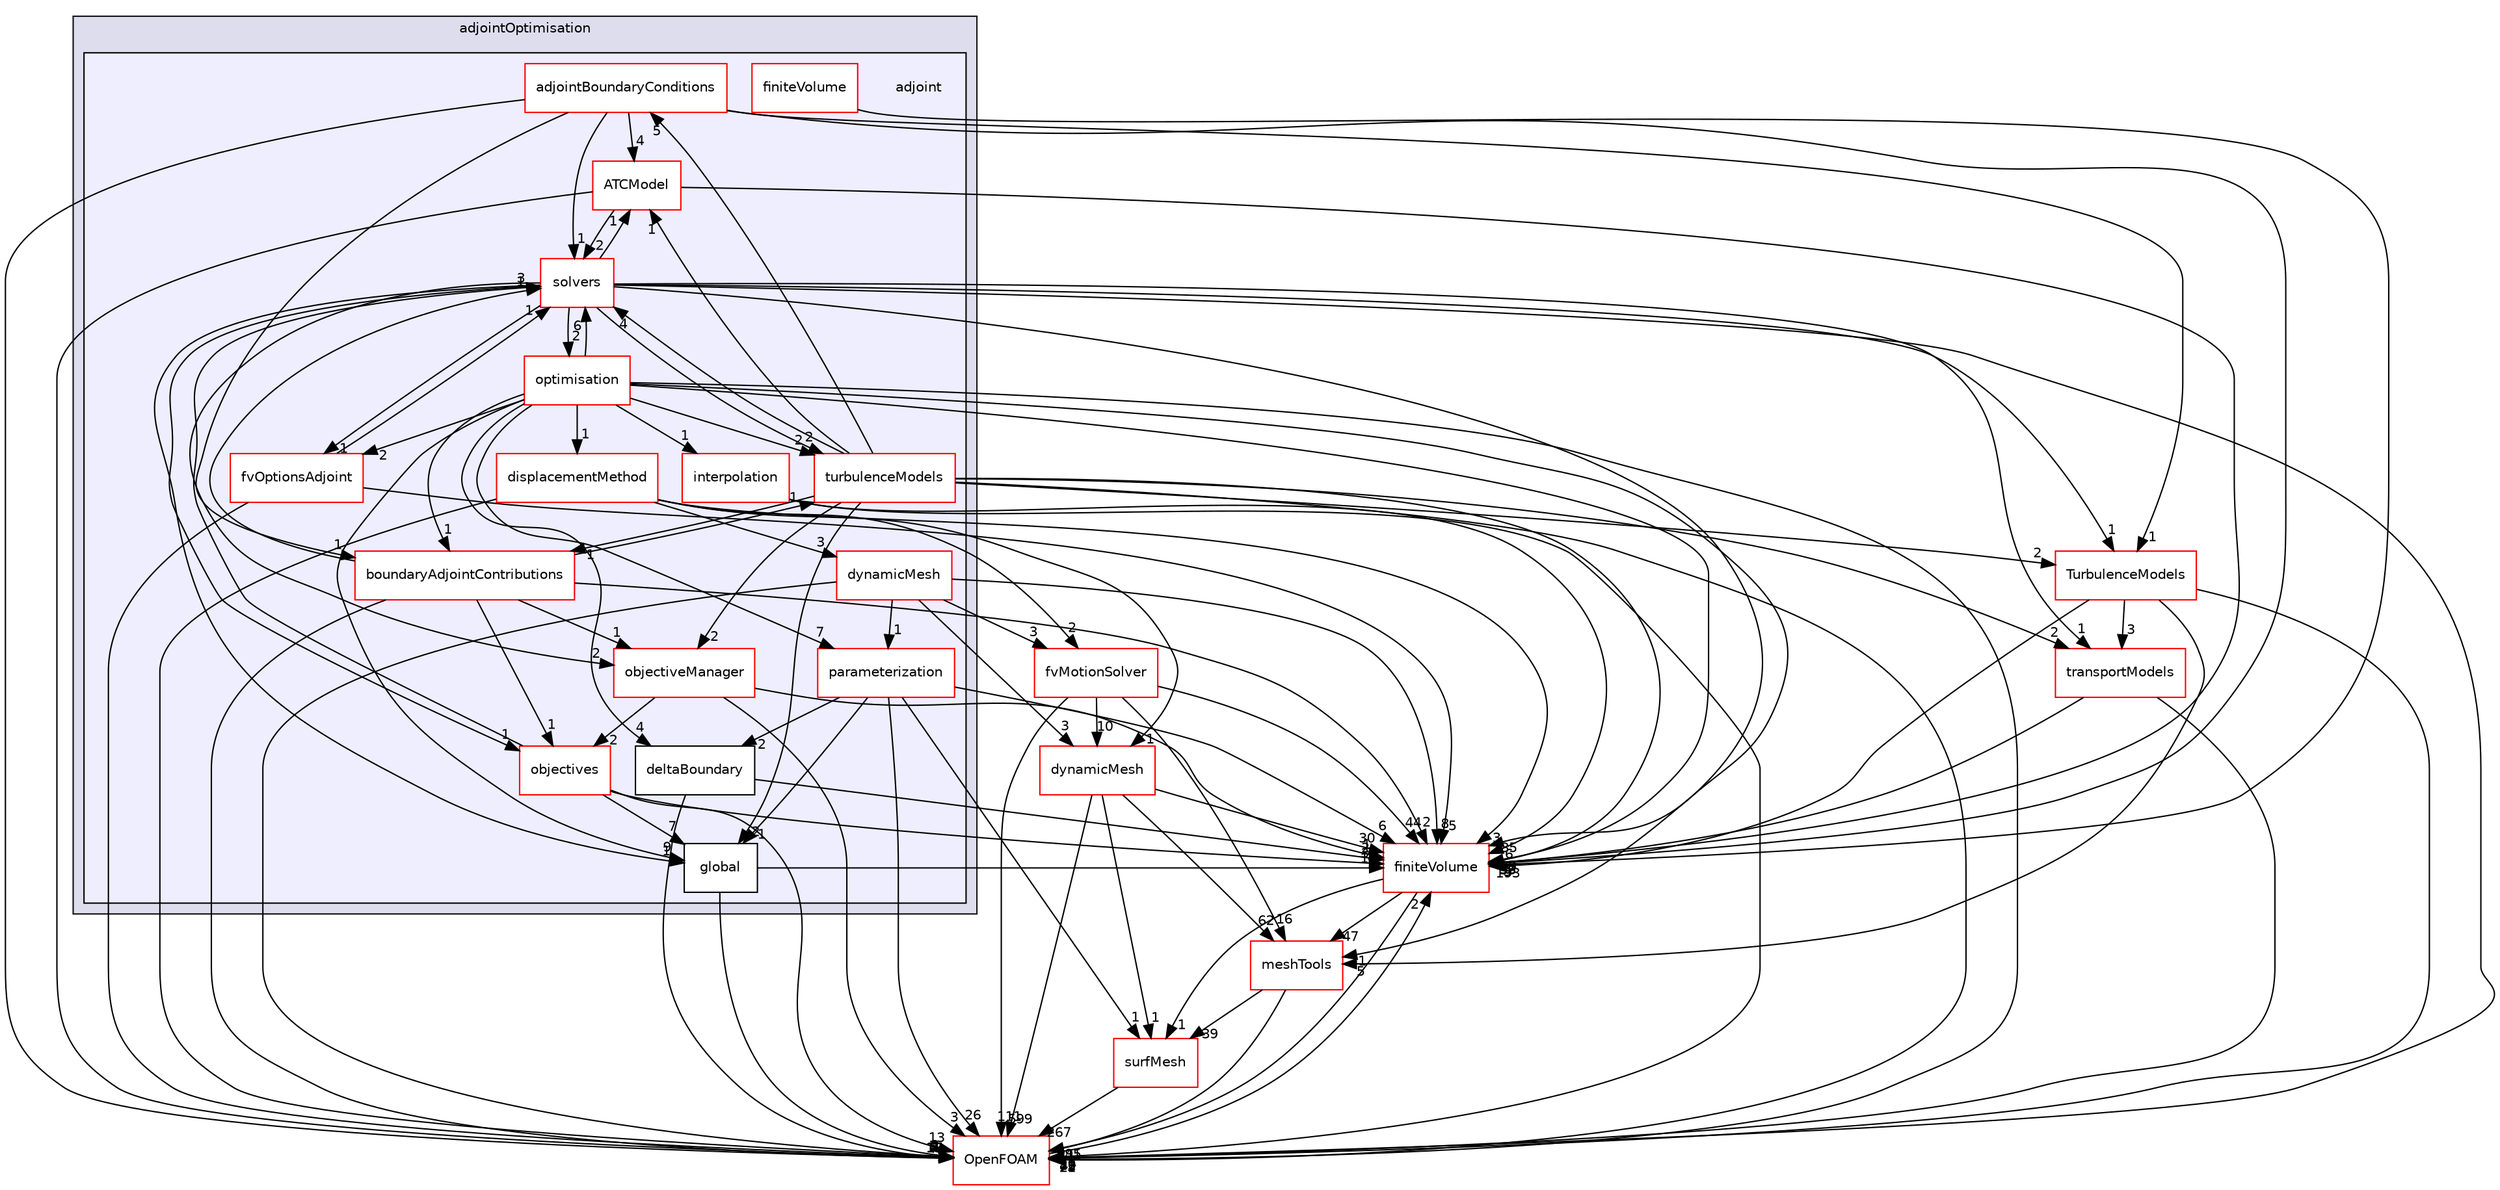 digraph "src/optimisation/adjointOptimisation/adjoint" {
  bgcolor=transparent;
  compound=true
  node [ fontsize="10", fontname="Helvetica"];
  edge [ labelfontsize="10", labelfontname="Helvetica"];
  subgraph clusterdir_c0c7e56fc8041791ad4af70bc1e1ba71 {
    graph [ bgcolor="#ddddee", pencolor="black", label="adjointOptimisation" fontname="Helvetica", fontsize="10", URL="dir_c0c7e56fc8041791ad4af70bc1e1ba71.html"]
  subgraph clusterdir_ec068ce9daa9333922b6d138eb1e178a {
    graph [ bgcolor="#eeeeff", pencolor="black", label="" URL="dir_ec068ce9daa9333922b6d138eb1e178a.html"];
    dir_ec068ce9daa9333922b6d138eb1e178a [shape=plaintext label="adjoint"];
    dir_1784f822592d39f816c839dc1a098cdb [shape=box label="adjointBoundaryConditions" color="red" fillcolor="white" style="filled" URL="dir_1784f822592d39f816c839dc1a098cdb.html"];
    dir_6019e2ba756911614deb7d1618097af1 [shape=box label="ATCModel" color="red" fillcolor="white" style="filled" URL="dir_6019e2ba756911614deb7d1618097af1.html"];
    dir_3c0395a0b3704d24024ddd387bcbaf66 [shape=box label="boundaryAdjointContributions" color="red" fillcolor="white" style="filled" URL="dir_3c0395a0b3704d24024ddd387bcbaf66.html"];
    dir_b2bffebd305523ae74de52534349e8c7 [shape=box label="deltaBoundary" color="black" fillcolor="white" style="filled" URL="dir_b2bffebd305523ae74de52534349e8c7.html"];
    dir_36c1c593bb5d5a705c176492dbdd0852 [shape=box label="displacementMethod" color="red" fillcolor="white" style="filled" URL="dir_36c1c593bb5d5a705c176492dbdd0852.html"];
    dir_a3c15c1b3b2f5f0f260afae195a15ca3 [shape=box label="dynamicMesh" color="red" fillcolor="white" style="filled" URL="dir_a3c15c1b3b2f5f0f260afae195a15ca3.html"];
    dir_2c63daf54d8e3dba8009549c93157325 [shape=box label="finiteVolume" color="red" fillcolor="white" style="filled" URL="dir_2c63daf54d8e3dba8009549c93157325.html"];
    dir_82b349c0e8ea4c9c5c625d4e54cb5790 [shape=box label="fvOptionsAdjoint" color="red" fillcolor="white" style="filled" URL="dir_82b349c0e8ea4c9c5c625d4e54cb5790.html"];
    dir_dd56dc4c5f6c51768e20e60d3fce2a94 [shape=box label="global" color="black" fillcolor="white" style="filled" URL="dir_dd56dc4c5f6c51768e20e60d3fce2a94.html"];
    dir_61ddb358d70af38fb50f12bddb113391 [shape=box label="interpolation" color="red" fillcolor="white" style="filled" URL="dir_61ddb358d70af38fb50f12bddb113391.html"];
    dir_df4d411816fa2103c27e0f87f824bd4d [shape=box label="objectiveManager" color="red" fillcolor="white" style="filled" URL="dir_df4d411816fa2103c27e0f87f824bd4d.html"];
    dir_1b1529705a9baeac752d91ac401dda71 [shape=box label="objectives" color="red" fillcolor="white" style="filled" URL="dir_1b1529705a9baeac752d91ac401dda71.html"];
    dir_4c08a66c3363b1709c4529c1c6cd2d18 [shape=box label="optimisation" color="red" fillcolor="white" style="filled" URL="dir_4c08a66c3363b1709c4529c1c6cd2d18.html"];
    dir_b99de617d441e60a7bad4cdf0a5e480b [shape=box label="parameterization" color="red" fillcolor="white" style="filled" URL="dir_b99de617d441e60a7bad4cdf0a5e480b.html"];
    dir_f1ea2e00111d8324be054b4e32e6ee53 [shape=box label="solvers" color="red" fillcolor="white" style="filled" URL="dir_f1ea2e00111d8324be054b4e32e6ee53.html"];
    dir_65c5a1cbdce3964d4a2bd5a2c0168e6b [shape=box label="turbulenceModels" color="red" fillcolor="white" style="filled" URL="dir_65c5a1cbdce3964d4a2bd5a2c0168e6b.html"];
  }
  }
  dir_9bd15774b555cf7259a6fa18f99fe99b [shape=box label="finiteVolume" color="red" URL="dir_9bd15774b555cf7259a6fa18f99fe99b.html"];
  dir_0a88fe22feb23ce5f078a04a1df67721 [shape=box label="surfMesh" color="red" URL="dir_0a88fe22feb23ce5f078a04a1df67721.html"];
  dir_ae30ad0bef50cf391b24c614251bb9fd [shape=box label="meshTools" color="red" URL="dir_ae30ad0bef50cf391b24c614251bb9fd.html"];
  dir_63742796c427c97a292c80f7db71da36 [shape=box label="dynamicMesh" color="red" URL="dir_63742796c427c97a292c80f7db71da36.html"];
  dir_1eda626aeac0f0ad2848c36acaa5d501 [shape=box label="TurbulenceModels" color="red" URL="dir_1eda626aeac0f0ad2848c36acaa5d501.html"];
  dir_c5473ff19b20e6ec4dfe5c310b3778a8 [shape=box label="OpenFOAM" color="red" URL="dir_c5473ff19b20e6ec4dfe5c310b3778a8.html"];
  dir_9415e59289a6feeb24164dafa70a594f [shape=box label="transportModels" color="red" URL="dir_9415e59289a6feeb24164dafa70a594f.html"];
  dir_f7091aeabaea36e4bb5fe5aa28ecbeff [shape=box label="fvMotionSolver" color="red" URL="dir_f7091aeabaea36e4bb5fe5aa28ecbeff.html"];
  dir_9bd15774b555cf7259a6fa18f99fe99b->dir_0a88fe22feb23ce5f078a04a1df67721 [headlabel="1", labeldistance=1.5 headhref="dir_000814_003623.html"];
  dir_9bd15774b555cf7259a6fa18f99fe99b->dir_ae30ad0bef50cf391b24c614251bb9fd [headlabel="47", labeldistance=1.5 headhref="dir_000814_001949.html"];
  dir_9bd15774b555cf7259a6fa18f99fe99b->dir_c5473ff19b20e6ec4dfe5c310b3778a8 [headlabel="895", labeldistance=1.5 headhref="dir_000814_002151.html"];
  dir_1b1529705a9baeac752d91ac401dda71->dir_9bd15774b555cf7259a6fa18f99fe99b [headlabel="3", labeldistance=1.5 headhref="dir_002825_000814.html"];
  dir_1b1529705a9baeac752d91ac401dda71->dir_f1ea2e00111d8324be054b4e32e6ee53 [headlabel="3", labeldistance=1.5 headhref="dir_002825_002894.html"];
  dir_1b1529705a9baeac752d91ac401dda71->dir_c5473ff19b20e6ec4dfe5c310b3778a8 [headlabel="13", labeldistance=1.5 headhref="dir_002825_002151.html"];
  dir_1b1529705a9baeac752d91ac401dda71->dir_dd56dc4c5f6c51768e20e60d3fce2a94 [headlabel="7", labeldistance=1.5 headhref="dir_002825_002819.html"];
  dir_f1ea2e00111d8324be054b4e32e6ee53->dir_9bd15774b555cf7259a6fa18f99fe99b [headlabel="35", labeldistance=1.5 headhref="dir_002894_000814.html"];
  dir_f1ea2e00111d8324be054b4e32e6ee53->dir_1b1529705a9baeac752d91ac401dda71 [headlabel="1", labeldistance=1.5 headhref="dir_002894_002825.html"];
  dir_f1ea2e00111d8324be054b4e32e6ee53->dir_df4d411816fa2103c27e0f87f824bd4d [headlabel="2", labeldistance=1.5 headhref="dir_002894_002822.html"];
  dir_f1ea2e00111d8324be054b4e32e6ee53->dir_1eda626aeac0f0ad2848c36acaa5d501 [headlabel="1", labeldistance=1.5 headhref="dir_002894_002933.html"];
  dir_f1ea2e00111d8324be054b4e32e6ee53->dir_65c5a1cbdce3964d4a2bd5a2c0168e6b [headlabel="2", labeldistance=1.5 headhref="dir_002894_000532.html"];
  dir_f1ea2e00111d8324be054b4e32e6ee53->dir_82b349c0e8ea4c9c5c625d4e54cb5790 [headlabel="1", labeldistance=1.5 headhref="dir_002894_002816.html"];
  dir_f1ea2e00111d8324be054b4e32e6ee53->dir_4c08a66c3363b1709c4529c1c6cd2d18 [headlabel="2", labeldistance=1.5 headhref="dir_002894_002834.html"];
  dir_f1ea2e00111d8324be054b4e32e6ee53->dir_6019e2ba756911614deb7d1618097af1 [headlabel="1", labeldistance=1.5 headhref="dir_002894_002785.html"];
  dir_f1ea2e00111d8324be054b4e32e6ee53->dir_c5473ff19b20e6ec4dfe5c310b3778a8 [headlabel="20", labeldistance=1.5 headhref="dir_002894_002151.html"];
  dir_f1ea2e00111d8324be054b4e32e6ee53->dir_9415e59289a6feeb24164dafa70a594f [headlabel="1", labeldistance=1.5 headhref="dir_002894_000855.html"];
  dir_f1ea2e00111d8324be054b4e32e6ee53->dir_dd56dc4c5f6c51768e20e60d3fce2a94 [headlabel="1", labeldistance=1.5 headhref="dir_002894_002819.html"];
  dir_36c1c593bb5d5a705c176492dbdd0852->dir_9bd15774b555cf7259a6fa18f99fe99b [headlabel="3", labeldistance=1.5 headhref="dir_002798_000814.html"];
  dir_36c1c593bb5d5a705c176492dbdd0852->dir_a3c15c1b3b2f5f0f260afae195a15ca3 [headlabel="3", labeldistance=1.5 headhref="dir_002798_002805.html"];
  dir_36c1c593bb5d5a705c176492dbdd0852->dir_63742796c427c97a292c80f7db71da36 [headlabel="1", labeldistance=1.5 headhref="dir_002798_000588.html"];
  dir_36c1c593bb5d5a705c176492dbdd0852->dir_c5473ff19b20e6ec4dfe5c310b3778a8 [headlabel="2", labeldistance=1.5 headhref="dir_002798_002151.html"];
  dir_36c1c593bb5d5a705c176492dbdd0852->dir_f7091aeabaea36e4bb5fe5aa28ecbeff [headlabel="2", labeldistance=1.5 headhref="dir_002798_001393.html"];
  dir_a3c15c1b3b2f5f0f260afae195a15ca3->dir_9bd15774b555cf7259a6fa18f99fe99b [headlabel="8", labeldistance=1.5 headhref="dir_002805_000814.html"];
  dir_a3c15c1b3b2f5f0f260afae195a15ca3->dir_63742796c427c97a292c80f7db71da36 [headlabel="3", labeldistance=1.5 headhref="dir_002805_000588.html"];
  dir_a3c15c1b3b2f5f0f260afae195a15ca3->dir_b99de617d441e60a7bad4cdf0a5e480b [headlabel="1", labeldistance=1.5 headhref="dir_002805_002883.html"];
  dir_a3c15c1b3b2f5f0f260afae195a15ca3->dir_c5473ff19b20e6ec4dfe5c310b3778a8 [headlabel="9", labeldistance=1.5 headhref="dir_002805_002151.html"];
  dir_a3c15c1b3b2f5f0f260afae195a15ca3->dir_f7091aeabaea36e4bb5fe5aa28ecbeff [headlabel="3", labeldistance=1.5 headhref="dir_002805_001393.html"];
  dir_0a88fe22feb23ce5f078a04a1df67721->dir_c5473ff19b20e6ec4dfe5c310b3778a8 [headlabel="267", labeldistance=1.5 headhref="dir_003623_002151.html"];
  dir_ae30ad0bef50cf391b24c614251bb9fd->dir_0a88fe22feb23ce5f078a04a1df67721 [headlabel="39", labeldistance=1.5 headhref="dir_001949_003623.html"];
  dir_ae30ad0bef50cf391b24c614251bb9fd->dir_c5473ff19b20e6ec4dfe5c310b3778a8 [headlabel="941", labeldistance=1.5 headhref="dir_001949_002151.html"];
  dir_df4d411816fa2103c27e0f87f824bd4d->dir_9bd15774b555cf7259a6fa18f99fe99b [headlabel="1", labeldistance=1.5 headhref="dir_002822_000814.html"];
  dir_df4d411816fa2103c27e0f87f824bd4d->dir_1b1529705a9baeac752d91ac401dda71 [headlabel="2", labeldistance=1.5 headhref="dir_002822_002825.html"];
  dir_df4d411816fa2103c27e0f87f824bd4d->dir_c5473ff19b20e6ec4dfe5c310b3778a8 [headlabel="3", labeldistance=1.5 headhref="dir_002822_002151.html"];
  dir_63742796c427c97a292c80f7db71da36->dir_9bd15774b555cf7259a6fa18f99fe99b [headlabel="30", labeldistance=1.5 headhref="dir_000588_000814.html"];
  dir_63742796c427c97a292c80f7db71da36->dir_0a88fe22feb23ce5f078a04a1df67721 [headlabel="1", labeldistance=1.5 headhref="dir_000588_003623.html"];
  dir_63742796c427c97a292c80f7db71da36->dir_ae30ad0bef50cf391b24c614251bb9fd [headlabel="62", labeldistance=1.5 headhref="dir_000588_001949.html"];
  dir_63742796c427c97a292c80f7db71da36->dir_c5473ff19b20e6ec4dfe5c310b3778a8 [headlabel="599", labeldistance=1.5 headhref="dir_000588_002151.html"];
  dir_1eda626aeac0f0ad2848c36acaa5d501->dir_9bd15774b555cf7259a6fa18f99fe99b [headlabel="193", labeldistance=1.5 headhref="dir_002933_000814.html"];
  dir_1eda626aeac0f0ad2848c36acaa5d501->dir_ae30ad0bef50cf391b24c614251bb9fd [headlabel="5", labeldistance=1.5 headhref="dir_002933_001949.html"];
  dir_1eda626aeac0f0ad2848c36acaa5d501->dir_c5473ff19b20e6ec4dfe5c310b3778a8 [headlabel="83", labeldistance=1.5 headhref="dir_002933_002151.html"];
  dir_1eda626aeac0f0ad2848c36acaa5d501->dir_9415e59289a6feeb24164dafa70a594f [headlabel="3", labeldistance=1.5 headhref="dir_002933_000855.html"];
  dir_1784f822592d39f816c839dc1a098cdb->dir_9bd15774b555cf7259a6fa18f99fe99b [headlabel="33", labeldistance=1.5 headhref="dir_002772_000814.html"];
  dir_1784f822592d39f816c839dc1a098cdb->dir_f1ea2e00111d8324be054b4e32e6ee53 [headlabel="1", labeldistance=1.5 headhref="dir_002772_002894.html"];
  dir_1784f822592d39f816c839dc1a098cdb->dir_1eda626aeac0f0ad2848c36acaa5d501 [headlabel="1", labeldistance=1.5 headhref="dir_002772_002933.html"];
  dir_1784f822592d39f816c839dc1a098cdb->dir_3c0395a0b3704d24024ddd387bcbaf66 [headlabel="1", labeldistance=1.5 headhref="dir_002772_002794.html"];
  dir_1784f822592d39f816c839dc1a098cdb->dir_6019e2ba756911614deb7d1618097af1 [headlabel="4", labeldistance=1.5 headhref="dir_002772_002785.html"];
  dir_1784f822592d39f816c839dc1a098cdb->dir_c5473ff19b20e6ec4dfe5c310b3778a8 [headlabel="13", labeldistance=1.5 headhref="dir_002772_002151.html"];
  dir_65c5a1cbdce3964d4a2bd5a2c0168e6b->dir_9bd15774b555cf7259a6fa18f99fe99b [headlabel="29", labeldistance=1.5 headhref="dir_000532_000814.html"];
  dir_65c5a1cbdce3964d4a2bd5a2c0168e6b->dir_f1ea2e00111d8324be054b4e32e6ee53 [headlabel="4", labeldistance=1.5 headhref="dir_000532_002894.html"];
  dir_65c5a1cbdce3964d4a2bd5a2c0168e6b->dir_df4d411816fa2103c27e0f87f824bd4d [headlabel="2", labeldistance=1.5 headhref="dir_000532_002822.html"];
  dir_65c5a1cbdce3964d4a2bd5a2c0168e6b->dir_1eda626aeac0f0ad2848c36acaa5d501 [headlabel="2", labeldistance=1.5 headhref="dir_000532_002933.html"];
  dir_65c5a1cbdce3964d4a2bd5a2c0168e6b->dir_1784f822592d39f816c839dc1a098cdb [headlabel="5", labeldistance=1.5 headhref="dir_000532_002772.html"];
  dir_65c5a1cbdce3964d4a2bd5a2c0168e6b->dir_3c0395a0b3704d24024ddd387bcbaf66 [headlabel="1", labeldistance=1.5 headhref="dir_000532_002794.html"];
  dir_65c5a1cbdce3964d4a2bd5a2c0168e6b->dir_6019e2ba756911614deb7d1618097af1 [headlabel="1", labeldistance=1.5 headhref="dir_000532_002785.html"];
  dir_65c5a1cbdce3964d4a2bd5a2c0168e6b->dir_c5473ff19b20e6ec4dfe5c310b3778a8 [headlabel="21", labeldistance=1.5 headhref="dir_000532_002151.html"];
  dir_65c5a1cbdce3964d4a2bd5a2c0168e6b->dir_9415e59289a6feeb24164dafa70a594f [headlabel="2", labeldistance=1.5 headhref="dir_000532_000855.html"];
  dir_65c5a1cbdce3964d4a2bd5a2c0168e6b->dir_dd56dc4c5f6c51768e20e60d3fce2a94 [headlabel="2", labeldistance=1.5 headhref="dir_000532_002819.html"];
  dir_82b349c0e8ea4c9c5c625d4e54cb5790->dir_9bd15774b555cf7259a6fa18f99fe99b [headlabel="5", labeldistance=1.5 headhref="dir_002816_000814.html"];
  dir_82b349c0e8ea4c9c5c625d4e54cb5790->dir_f1ea2e00111d8324be054b4e32e6ee53 [headlabel="1", labeldistance=1.5 headhref="dir_002816_002894.html"];
  dir_82b349c0e8ea4c9c5c625d4e54cb5790->dir_c5473ff19b20e6ec4dfe5c310b3778a8 [headlabel="5", labeldistance=1.5 headhref="dir_002816_002151.html"];
  dir_3c0395a0b3704d24024ddd387bcbaf66->dir_9bd15774b555cf7259a6fa18f99fe99b [headlabel="2", labeldistance=1.5 headhref="dir_002794_000814.html"];
  dir_3c0395a0b3704d24024ddd387bcbaf66->dir_1b1529705a9baeac752d91ac401dda71 [headlabel="1", labeldistance=1.5 headhref="dir_002794_002825.html"];
  dir_3c0395a0b3704d24024ddd387bcbaf66->dir_f1ea2e00111d8324be054b4e32e6ee53 [headlabel="1", labeldistance=1.5 headhref="dir_002794_002894.html"];
  dir_3c0395a0b3704d24024ddd387bcbaf66->dir_df4d411816fa2103c27e0f87f824bd4d [headlabel="1", labeldistance=1.5 headhref="dir_002794_002822.html"];
  dir_3c0395a0b3704d24024ddd387bcbaf66->dir_65c5a1cbdce3964d4a2bd5a2c0168e6b [headlabel="1", labeldistance=1.5 headhref="dir_002794_000532.html"];
  dir_3c0395a0b3704d24024ddd387bcbaf66->dir_c5473ff19b20e6ec4dfe5c310b3778a8 [headlabel="7", labeldistance=1.5 headhref="dir_002794_002151.html"];
  dir_4c08a66c3363b1709c4529c1c6cd2d18->dir_9bd15774b555cf7259a6fa18f99fe99b [headlabel="17", labeldistance=1.5 headhref="dir_002834_000814.html"];
  dir_4c08a66c3363b1709c4529c1c6cd2d18->dir_f1ea2e00111d8324be054b4e32e6ee53 [headlabel="6", labeldistance=1.5 headhref="dir_002834_002894.html"];
  dir_4c08a66c3363b1709c4529c1c6cd2d18->dir_36c1c593bb5d5a705c176492dbdd0852 [headlabel="1", labeldistance=1.5 headhref="dir_002834_002798.html"];
  dir_4c08a66c3363b1709c4529c1c6cd2d18->dir_ae30ad0bef50cf391b24c614251bb9fd [headlabel="1", labeldistance=1.5 headhref="dir_002834_001949.html"];
  dir_4c08a66c3363b1709c4529c1c6cd2d18->dir_65c5a1cbdce3964d4a2bd5a2c0168e6b [headlabel="2", labeldistance=1.5 headhref="dir_002834_000532.html"];
  dir_4c08a66c3363b1709c4529c1c6cd2d18->dir_82b349c0e8ea4c9c5c625d4e54cb5790 [headlabel="2", labeldistance=1.5 headhref="dir_002834_002816.html"];
  dir_4c08a66c3363b1709c4529c1c6cd2d18->dir_3c0395a0b3704d24024ddd387bcbaf66 [headlabel="1", labeldistance=1.5 headhref="dir_002834_002794.html"];
  dir_4c08a66c3363b1709c4529c1c6cd2d18->dir_b2bffebd305523ae74de52534349e8c7 [headlabel="4", labeldistance=1.5 headhref="dir_002834_002797.html"];
  dir_4c08a66c3363b1709c4529c1c6cd2d18->dir_b99de617d441e60a7bad4cdf0a5e480b [headlabel="7", labeldistance=1.5 headhref="dir_002834_002883.html"];
  dir_4c08a66c3363b1709c4529c1c6cd2d18->dir_c5473ff19b20e6ec4dfe5c310b3778a8 [headlabel="72", labeldistance=1.5 headhref="dir_002834_002151.html"];
  dir_4c08a66c3363b1709c4529c1c6cd2d18->dir_dd56dc4c5f6c51768e20e60d3fce2a94 [headlabel="9", labeldistance=1.5 headhref="dir_002834_002819.html"];
  dir_4c08a66c3363b1709c4529c1c6cd2d18->dir_61ddb358d70af38fb50f12bddb113391 [headlabel="1", labeldistance=1.5 headhref="dir_002834_002820.html"];
  dir_b2bffebd305523ae74de52534349e8c7->dir_9bd15774b555cf7259a6fa18f99fe99b [headlabel="2", labeldistance=1.5 headhref="dir_002797_000814.html"];
  dir_b2bffebd305523ae74de52534349e8c7->dir_c5473ff19b20e6ec4dfe5c310b3778a8 [headlabel="4", labeldistance=1.5 headhref="dir_002797_002151.html"];
  dir_b99de617d441e60a7bad4cdf0a5e480b->dir_9bd15774b555cf7259a6fa18f99fe99b [headlabel="6", labeldistance=1.5 headhref="dir_002883_000814.html"];
  dir_b99de617d441e60a7bad4cdf0a5e480b->dir_0a88fe22feb23ce5f078a04a1df67721 [headlabel="1", labeldistance=1.5 headhref="dir_002883_003623.html"];
  dir_b99de617d441e60a7bad4cdf0a5e480b->dir_b2bffebd305523ae74de52534349e8c7 [headlabel="2", labeldistance=1.5 headhref="dir_002883_002797.html"];
  dir_b99de617d441e60a7bad4cdf0a5e480b->dir_c5473ff19b20e6ec4dfe5c310b3778a8 [headlabel="26", labeldistance=1.5 headhref="dir_002883_002151.html"];
  dir_b99de617d441e60a7bad4cdf0a5e480b->dir_dd56dc4c5f6c51768e20e60d3fce2a94 [headlabel="1", labeldistance=1.5 headhref="dir_002883_002819.html"];
  dir_6019e2ba756911614deb7d1618097af1->dir_9bd15774b555cf7259a6fa18f99fe99b [headlabel="6", labeldistance=1.5 headhref="dir_002785_000814.html"];
  dir_6019e2ba756911614deb7d1618097af1->dir_f1ea2e00111d8324be054b4e32e6ee53 [headlabel="2", labeldistance=1.5 headhref="dir_002785_002894.html"];
  dir_6019e2ba756911614deb7d1618097af1->dir_c5473ff19b20e6ec4dfe5c310b3778a8 [headlabel="17", labeldistance=1.5 headhref="dir_002785_002151.html"];
  dir_c5473ff19b20e6ec4dfe5c310b3778a8->dir_9bd15774b555cf7259a6fa18f99fe99b [headlabel="2", labeldistance=1.5 headhref="dir_002151_000814.html"];
  dir_2c63daf54d8e3dba8009549c93157325->dir_9bd15774b555cf7259a6fa18f99fe99b [headlabel="3", labeldistance=1.5 headhref="dir_002810_000814.html"];
  dir_9415e59289a6feeb24164dafa70a594f->dir_9bd15774b555cf7259a6fa18f99fe99b [headlabel="56", labeldistance=1.5 headhref="dir_000855_000814.html"];
  dir_9415e59289a6feeb24164dafa70a594f->dir_c5473ff19b20e6ec4dfe5c310b3778a8 [headlabel="42", labeldistance=1.5 headhref="dir_000855_002151.html"];
  dir_dd56dc4c5f6c51768e20e60d3fce2a94->dir_9bd15774b555cf7259a6fa18f99fe99b [headlabel="1", labeldistance=1.5 headhref="dir_002819_000814.html"];
  dir_dd56dc4c5f6c51768e20e60d3fce2a94->dir_c5473ff19b20e6ec4dfe5c310b3778a8 [headlabel="2", labeldistance=1.5 headhref="dir_002819_002151.html"];
  dir_f7091aeabaea36e4bb5fe5aa28ecbeff->dir_9bd15774b555cf7259a6fa18f99fe99b [headlabel="44", labeldistance=1.5 headhref="dir_001393_000814.html"];
  dir_f7091aeabaea36e4bb5fe5aa28ecbeff->dir_ae30ad0bef50cf391b24c614251bb9fd [headlabel="16", labeldistance=1.5 headhref="dir_001393_001949.html"];
  dir_f7091aeabaea36e4bb5fe5aa28ecbeff->dir_63742796c427c97a292c80f7db71da36 [headlabel="10", labeldistance=1.5 headhref="dir_001393_000588.html"];
  dir_f7091aeabaea36e4bb5fe5aa28ecbeff->dir_c5473ff19b20e6ec4dfe5c310b3778a8 [headlabel="111", labeldistance=1.5 headhref="dir_001393_002151.html"];
  dir_61ddb358d70af38fb50f12bddb113391->dir_9bd15774b555cf7259a6fa18f99fe99b [headlabel="6", labeldistance=1.5 headhref="dir_002820_000814.html"];
  dir_61ddb358d70af38fb50f12bddb113391->dir_c5473ff19b20e6ec4dfe5c310b3778a8 [headlabel="14", labeldistance=1.5 headhref="dir_002820_002151.html"];
}
